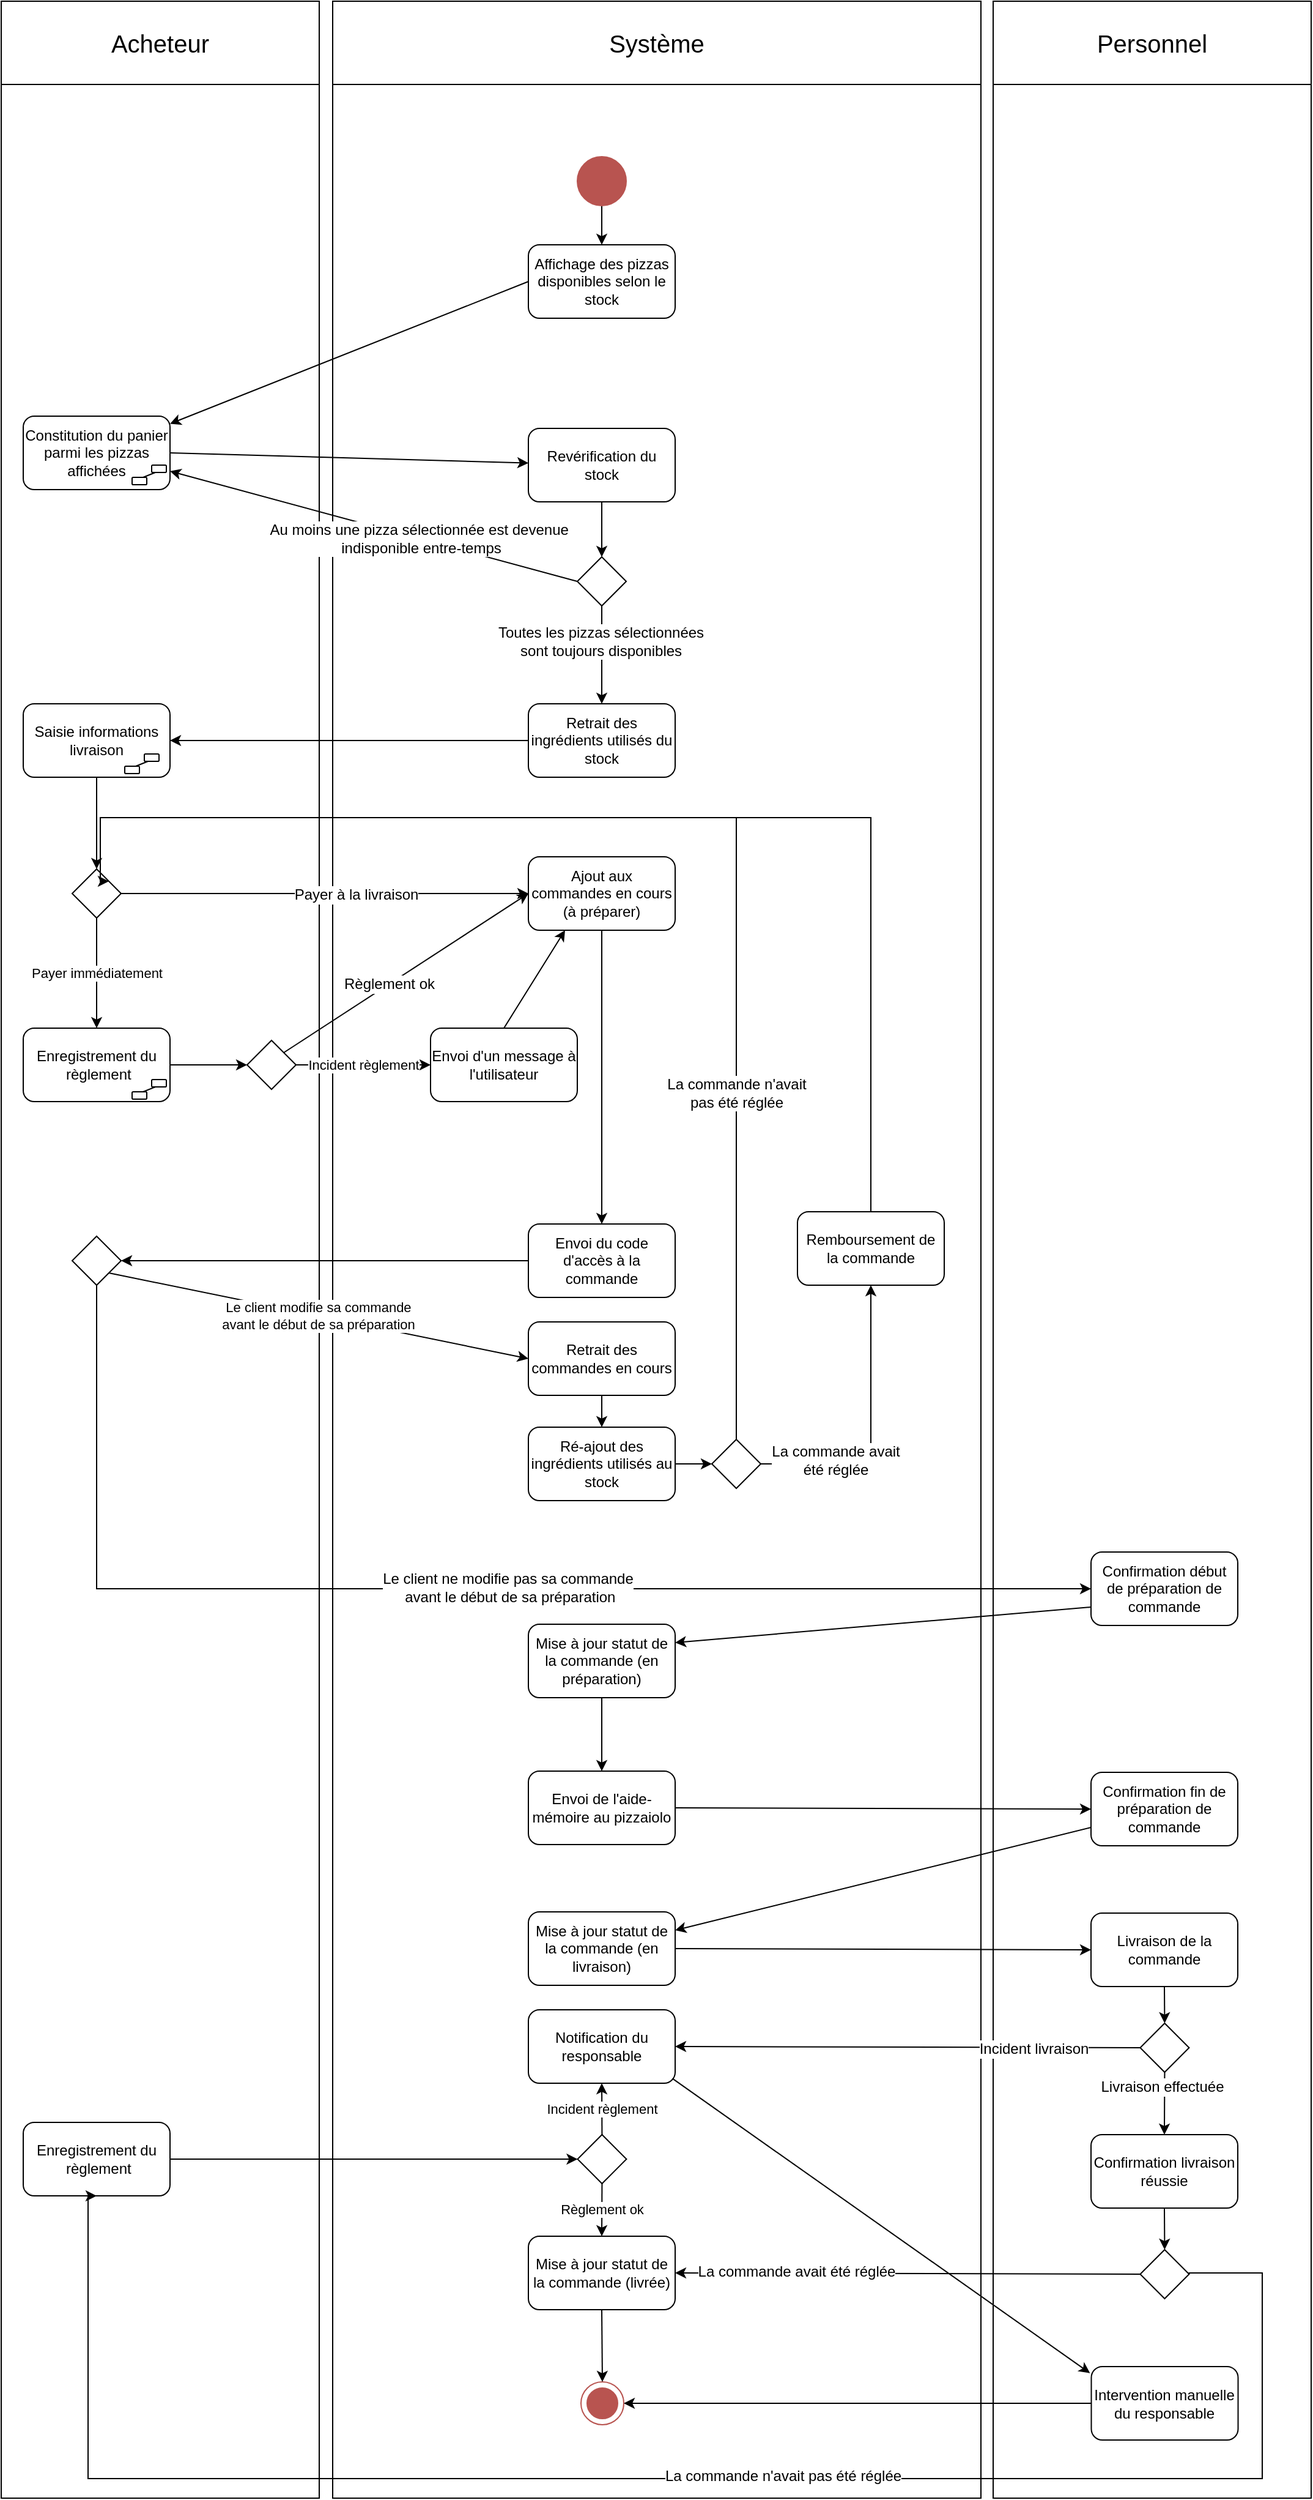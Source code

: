 <mxfile version="10.6.2" type="device"><diagram id="PWsu3e8UhNX_MO0ycJY3" name="Page-1"><mxGraphModel dx="3748" dy="1874" grid="1" gridSize="10" guides="1" tooltips="1" connect="1" arrows="1" fold="1" page="1" pageScale="1" pageWidth="827" pageHeight="1169" math="0" shadow="0"><root><mxCell id="0"/><mxCell id="1" parent="0"/><mxCell id="RjqzDwNt7YDd9zFjpr3r-119" value="" style="group" vertex="1" connectable="0" parent="1"><mxGeometry x="1030" y="13" width="260" height="2040" as="geometry"/></mxCell><mxCell id="RjqzDwNt7YDd9zFjpr3r-120" value="" style="whiteSpace=wrap;html=1;" vertex="1" parent="RjqzDwNt7YDd9zFjpr3r-119"><mxGeometry y="68" width="260" height="1972" as="geometry"/></mxCell><mxCell id="RjqzDwNt7YDd9zFjpr3r-121" value="&lt;font style=&quot;font-size: 20px&quot;&gt;Personnel&lt;/font&gt;" style="whiteSpace=wrap;html=1;" vertex="1" parent="RjqzDwNt7YDd9zFjpr3r-119"><mxGeometry width="260" height="68" as="geometry"/></mxCell><mxCell id="RjqzDwNt7YDd9zFjpr3r-118" value="Intervention manuelle du responsable" style="rounded=1;whiteSpace=wrap;html=1;" vertex="1" parent="RjqzDwNt7YDd9zFjpr3r-119"><mxGeometry x="80.25" y="1932.5" width="120" height="60" as="geometry"/></mxCell><mxCell id="RjqzDwNt7YDd9zFjpr3r-136" value="" style="group" vertex="1" connectable="0" parent="1"><mxGeometry x="490" y="13" width="530" height="2040" as="geometry"/></mxCell><mxCell id="RjqzDwNt7YDd9zFjpr3r-137" value="" style="whiteSpace=wrap;html=1;" vertex="1" parent="RjqzDwNt7YDd9zFjpr3r-136"><mxGeometry y="68" width="530" height="1972" as="geometry"/></mxCell><mxCell id="RjqzDwNt7YDd9zFjpr3r-141" value="" style="ellipse;whiteSpace=wrap;html=1;aspect=fixed;fillColor=none;strokeColor=#b85450;" vertex="1" parent="RjqzDwNt7YDd9zFjpr3r-136"><mxGeometry x="203" y="1945" width="35" height="35" as="geometry"/></mxCell><mxCell id="RjqzDwNt7YDd9zFjpr3r-138" value="&lt;font style=&quot;font-size: 20px&quot;&gt;Système&lt;br&gt;&lt;/font&gt;" style="whiteSpace=wrap;html=1;" vertex="1" parent="RjqzDwNt7YDd9zFjpr3r-136"><mxGeometry width="530" height="68" as="geometry"/></mxCell><mxCell id="RjqzDwNt7YDd9zFjpr3r-140" value="" style="ellipse;whiteSpace=wrap;html=1;aspect=fixed;fillColor=#B85450;strokeColor=#b85450;" vertex="1" parent="RjqzDwNt7YDd9zFjpr3r-136"><mxGeometry x="208" y="1950" width="25" height="25" as="geometry"/></mxCell><mxCell id="RjqzDwNt7YDd9zFjpr3r-112" value="" style="group" vertex="1" connectable="0" parent="1"><mxGeometry x="219" y="13" width="260" height="2040" as="geometry"/></mxCell><mxCell id="RjqzDwNt7YDd9zFjpr3r-113" value="" style="whiteSpace=wrap;html=1;" vertex="1" parent="RjqzDwNt7YDd9zFjpr3r-112"><mxGeometry y="68" width="260" height="1972" as="geometry"/></mxCell><mxCell id="RjqzDwNt7YDd9zFjpr3r-114" value="&lt;font style=&quot;font-size: 20px&quot;&gt;Acheteur&lt;/font&gt;" style="whiteSpace=wrap;html=1;" vertex="1" parent="RjqzDwNt7YDd9zFjpr3r-112"><mxGeometry width="260" height="68" as="geometry"/></mxCell><mxCell id="RjqzDwNt7YDd9zFjpr3r-109" style="edgeStyle=orthogonalEdgeStyle;rounded=0;orthogonalLoop=1;jettySize=auto;html=1;exitX=0.5;exitY=1;exitDx=0;exitDy=0;endArrow=classic;endFill=1;" edge="1" parent="1" source="RjqzDwNt7YDd9zFjpr3r-1" target="RjqzDwNt7YDd9zFjpr3r-2"><mxGeometry relative="1" as="geometry"/></mxCell><mxCell id="RjqzDwNt7YDd9zFjpr3r-1" value="" style="ellipse;whiteSpace=wrap;html=1;aspect=fixed;fillColor=#B85450;strokeColor=#b85450;" vertex="1" parent="1"><mxGeometry x="690" y="140" width="40" height="40" as="geometry"/></mxCell><mxCell id="RjqzDwNt7YDd9zFjpr3r-2" value="Affichage des pizzas disponibles selon le stock" style="rounded=1;whiteSpace=wrap;html=1;" vertex="1" parent="1"><mxGeometry x="650" y="212" width="120" height="60" as="geometry"/></mxCell><mxCell id="RjqzDwNt7YDd9zFjpr3r-7" value="Constitution du panier parmi les pizzas affichées" style="rounded=1;whiteSpace=wrap;html=1;" vertex="1" parent="1"><mxGeometry x="237" y="352" width="120" height="60" as="geometry"/></mxCell><mxCell id="RjqzDwNt7YDd9zFjpr3r-8" value="Saisie informations livraison" style="rounded=1;whiteSpace=wrap;html=1;" vertex="1" parent="1"><mxGeometry x="237" y="587" width="120" height="60" as="geometry"/></mxCell><mxCell id="RjqzDwNt7YDd9zFjpr3r-10" value="" style="rhombus;whiteSpace=wrap;html=1;" vertex="1" parent="1"><mxGeometry x="277" y="722" width="40" height="40" as="geometry"/></mxCell><mxCell id="RjqzDwNt7YDd9zFjpr3r-12" value="" style="endArrow=classic;html=1;exitX=0;exitY=0.5;exitDx=0;exitDy=0;" edge="1" parent="1" source="RjqzDwNt7YDd9zFjpr3r-2" target="RjqzDwNt7YDd9zFjpr3r-7"><mxGeometry width="50" height="50" relative="1" as="geometry"><mxPoint x="490" y="262" as="sourcePoint"/><mxPoint x="540" y="212" as="targetPoint"/></mxGeometry></mxCell><mxCell id="RjqzDwNt7YDd9zFjpr3r-14" value="" style="endArrow=classic;html=1;exitX=0.5;exitY=1;exitDx=0;exitDy=0;entryX=0.5;entryY=0;entryDx=0;entryDy=0;" edge="1" parent="1" source="RjqzDwNt7YDd9zFjpr3r-8" target="RjqzDwNt7YDd9zFjpr3r-10"><mxGeometry width="50" height="50" relative="1" as="geometry"><mxPoint x="295.833" y="642" as="sourcePoint"/><mxPoint x="297" y="702" as="targetPoint"/></mxGeometry></mxCell><mxCell id="RjqzDwNt7YDd9zFjpr3r-15" value="Enregistrement du&lt;br&gt;&amp;nbsp;règlement" style="rounded=1;whiteSpace=wrap;html=1;" vertex="1" parent="1"><mxGeometry x="237" y="852" width="120" height="60" as="geometry"/></mxCell><mxCell id="RjqzDwNt7YDd9zFjpr3r-16" value="Payer immédiatement" style="endArrow=classic;html=1;exitX=0.5;exitY=1;exitDx=0;exitDy=0;entryX=0.5;entryY=0;entryDx=0;entryDy=0;" edge="1" parent="1" source="RjqzDwNt7YDd9zFjpr3r-10" target="RjqzDwNt7YDd9zFjpr3r-15"><mxGeometry width="50" height="50" relative="1" as="geometry"><mxPoint x="287.588" y="792.176" as="sourcePoint"/><mxPoint x="77" y="852" as="targetPoint"/></mxGeometry></mxCell><mxCell id="RjqzDwNt7YDd9zFjpr3r-18" value="Ajout aux commandes en cours (à préparer)&lt;br&gt;" style="rounded=1;whiteSpace=wrap;html=1;" vertex="1" parent="1"><mxGeometry x="650" y="712" width="120" height="60" as="geometry"/></mxCell><mxCell id="RjqzDwNt7YDd9zFjpr3r-25" value="Revérification du stock" style="rounded=1;whiteSpace=wrap;html=1;" vertex="1" parent="1"><mxGeometry x="650" y="362" width="120" height="60" as="geometry"/></mxCell><mxCell id="RjqzDwNt7YDd9zFjpr3r-26" value="" style="rhombus;whiteSpace=wrap;html=1;" vertex="1" parent="1"><mxGeometry x="690" y="467" width="40" height="40" as="geometry"/></mxCell><mxCell id="RjqzDwNt7YDd9zFjpr3r-30" value="Retrait des ingrédients utilisés du stock&lt;br&gt;" style="rounded=1;whiteSpace=wrap;html=1;" vertex="1" parent="1"><mxGeometry x="650" y="587" width="120" height="60" as="geometry"/></mxCell><mxCell id="RjqzDwNt7YDd9zFjpr3r-31" value="" style="endArrow=classic;html=1;entryX=0.5;entryY=0;entryDx=0;entryDy=0;exitX=0.5;exitY=1;exitDx=0;exitDy=0;" edge="1" parent="1" source="RjqzDwNt7YDd9zFjpr3r-25" target="RjqzDwNt7YDd9zFjpr3r-26"><mxGeometry width="50" height="50" relative="1" as="geometry"><mxPoint x="700" y="482" as="sourcePoint"/><mxPoint x="750" y="432" as="targetPoint"/></mxGeometry></mxCell><mxCell id="RjqzDwNt7YDd9zFjpr3r-32" value="" style="endArrow=classic;html=1;entryX=0.5;entryY=0;entryDx=0;entryDy=0;exitX=0.5;exitY=1;exitDx=0;exitDy=0;" edge="1" parent="1" source="RjqzDwNt7YDd9zFjpr3r-26" target="RjqzDwNt7YDd9zFjpr3r-30"><mxGeometry width="50" height="50" relative="1" as="geometry"><mxPoint x="711" y="582" as="sourcePoint"/><mxPoint x="720.588" y="556.882" as="targetPoint"/></mxGeometry></mxCell><mxCell id="RjqzDwNt7YDd9zFjpr3r-37" value="Toutes les pizzas sélectionnées&lt;br&gt;sont toujours disponibles&lt;br&gt;" style="text;html=1;resizable=0;points=[];align=center;verticalAlign=middle;labelBackgroundColor=#ffffff;" vertex="1" connectable="0" parent="RjqzDwNt7YDd9zFjpr3r-32"><mxGeometry x="-0.291" y="-1" relative="1" as="geometry"><mxPoint as="offset"/></mxGeometry></mxCell><mxCell id="RjqzDwNt7YDd9zFjpr3r-33" value="" style="endArrow=classic;html=1;entryX=1;entryY=0.5;entryDx=0;entryDy=0;exitX=0;exitY=0.5;exitDx=0;exitDy=0;" edge="1" parent="1" source="RjqzDwNt7YDd9zFjpr3r-30" target="RjqzDwNt7YDd9zFjpr3r-8"><mxGeometry width="50" height="50" relative="1" as="geometry"><mxPoint x="721" y="592" as="sourcePoint"/><mxPoint x="720.588" y="627.471" as="targetPoint"/></mxGeometry></mxCell><mxCell id="RjqzDwNt7YDd9zFjpr3r-34" value="" style="endArrow=classic;html=1;entryX=1;entryY=0.75;entryDx=0;entryDy=0;exitX=0;exitY=0.5;exitDx=0;exitDy=0;" edge="1" parent="1" source="RjqzDwNt7YDd9zFjpr3r-26" target="RjqzDwNt7YDd9zFjpr3r-7"><mxGeometry width="50" height="50" relative="1" as="geometry"><mxPoint x="660.588" y="576.882" as="sourcePoint"/><mxPoint x="360.588" y="547.471" as="targetPoint"/></mxGeometry></mxCell><mxCell id="RjqzDwNt7YDd9zFjpr3r-36" value="Au moins une pizza sélectionnée est devenue&amp;nbsp;&lt;br&gt;indisponible entre-temps&lt;br&gt;" style="text;html=1;resizable=0;points=[];align=center;verticalAlign=middle;labelBackgroundColor=#ffffff;" vertex="1" connectable="0" parent="RjqzDwNt7YDd9zFjpr3r-34"><mxGeometry x="-0.38" y="-3" relative="1" as="geometry"><mxPoint x="-25.5" y="-4" as="offset"/></mxGeometry></mxCell><mxCell id="RjqzDwNt7YDd9zFjpr3r-35" value="" style="endArrow=classic;html=1;exitX=1;exitY=0.5;exitDx=0;exitDy=0;" edge="1" parent="1" source="RjqzDwNt7YDd9zFjpr3r-7" target="RjqzDwNt7YDd9zFjpr3r-25"><mxGeometry width="50" height="50" relative="1" as="geometry"><mxPoint x="535" y="372" as="sourcePoint"/><mxPoint x="585" y="322" as="targetPoint"/></mxGeometry></mxCell><mxCell id="RjqzDwNt7YDd9zFjpr3r-39" value="" style="endArrow=classic;html=1;exitX=1;exitY=0.5;exitDx=0;exitDy=0;entryX=0;entryY=0.5;entryDx=0;entryDy=0;" edge="1" parent="1" source="RjqzDwNt7YDd9zFjpr3r-10" target="RjqzDwNt7YDd9zFjpr3r-18"><mxGeometry width="50" height="50" relative="1" as="geometry"><mxPoint x="360" y="877" as="sourcePoint"/><mxPoint x="690" y="842" as="targetPoint"/></mxGeometry></mxCell><mxCell id="RjqzDwNt7YDd9zFjpr3r-40" value="Payer à la livraison" style="text;html=1;resizable=0;points=[];align=center;verticalAlign=middle;labelBackgroundColor=#ffffff;" vertex="1" connectable="0" parent="RjqzDwNt7YDd9zFjpr3r-39"><mxGeometry x="0.153" y="-1" relative="1" as="geometry"><mxPoint as="offset"/></mxGeometry></mxCell><mxCell id="RjqzDwNt7YDd9zFjpr3r-41" value="Envoi du code d'accès à la commande&lt;br&gt;" style="rounded=1;whiteSpace=wrap;html=1;" vertex="1" parent="1"><mxGeometry x="650" y="1012" width="120" height="60" as="geometry"/></mxCell><mxCell id="RjqzDwNt7YDd9zFjpr3r-44" value="" style="endArrow=classic;html=1;entryX=0.5;entryY=0;entryDx=0;entryDy=0;exitX=0.5;exitY=1;exitDx=0;exitDy=0;" edge="1" parent="1" source="RjqzDwNt7YDd9zFjpr3r-18" target="RjqzDwNt7YDd9zFjpr3r-41"><mxGeometry width="50" height="50" relative="1" as="geometry"><mxPoint x="690" y="902" as="sourcePoint"/><mxPoint x="740" y="852" as="targetPoint"/></mxGeometry></mxCell><mxCell id="RjqzDwNt7YDd9zFjpr3r-45" value="" style="rhombus;whiteSpace=wrap;html=1;" vertex="1" parent="1"><mxGeometry x="420" y="862" width="40" height="40" as="geometry"/></mxCell><mxCell id="RjqzDwNt7YDd9zFjpr3r-46" value="" style="endArrow=classic;html=1;exitX=1;exitY=0.5;exitDx=0;exitDy=0;entryX=0;entryY=0.5;entryDx=0;entryDy=0;" edge="1" parent="1" source="RjqzDwNt7YDd9zFjpr3r-15" target="RjqzDwNt7YDd9zFjpr3r-45"><mxGeometry width="50" height="50" relative="1" as="geometry"><mxPoint x="296" y="912" as="sourcePoint"/><mxPoint x="296" y="987" as="targetPoint"/></mxGeometry></mxCell><mxCell id="RjqzDwNt7YDd9zFjpr3r-47" value="" style="endArrow=classic;html=1;exitX=1;exitY=0;exitDx=0;exitDy=0;entryX=0;entryY=0.5;entryDx=0;entryDy=0;" edge="1" parent="1" source="RjqzDwNt7YDd9zFjpr3r-45" target="RjqzDwNt7YDd9zFjpr3r-18"><mxGeometry width="50" height="50" relative="1" as="geometry"><mxPoint x="410" y="982" as="sourcePoint"/><mxPoint x="460" y="932" as="targetPoint"/></mxGeometry></mxCell><mxCell id="RjqzDwNt7YDd9zFjpr3r-48" value="Règlement ok" style="text;html=1;resizable=0;points=[];align=center;verticalAlign=middle;labelBackgroundColor=#ffffff;" vertex="1" connectable="0" parent="RjqzDwNt7YDd9zFjpr3r-47"><mxGeometry x="-0.139" y="1" relative="1" as="geometry"><mxPoint as="offset"/></mxGeometry></mxCell><mxCell id="RjqzDwNt7YDd9zFjpr3r-58" style="rounded=0;orthogonalLoop=1;jettySize=auto;html=1;exitX=0.5;exitY=0;exitDx=0;exitDy=0;entryX=0.25;entryY=1;entryDx=0;entryDy=0;" edge="1" parent="1" source="RjqzDwNt7YDd9zFjpr3r-49" target="RjqzDwNt7YDd9zFjpr3r-18"><mxGeometry relative="1" as="geometry"/></mxCell><mxCell id="RjqzDwNt7YDd9zFjpr3r-49" value="Envoi d'un message à l'utilisateur" style="rounded=1;whiteSpace=wrap;html=1;" vertex="1" parent="1"><mxGeometry x="570" y="852" width="120" height="60" as="geometry"/></mxCell><mxCell id="RjqzDwNt7YDd9zFjpr3r-50" value="Incident règlement" style="endArrow=classic;html=1;exitX=1;exitY=0.5;exitDx=0;exitDy=0;entryX=0;entryY=0.5;entryDx=0;entryDy=0;" edge="1" parent="1" source="RjqzDwNt7YDd9zFjpr3r-45" target="RjqzDwNt7YDd9zFjpr3r-49"><mxGeometry width="50" height="50" relative="1" as="geometry"><mxPoint x="300" y="1072" as="sourcePoint"/><mxPoint x="350" y="1022" as="targetPoint"/></mxGeometry></mxCell><mxCell id="RjqzDwNt7YDd9zFjpr3r-56" style="edgeStyle=orthogonalEdgeStyle;rounded=0;orthogonalLoop=1;jettySize=auto;html=1;exitX=0.5;exitY=1;exitDx=0;exitDy=0;entryX=0;entryY=0.5;entryDx=0;entryDy=0;" edge="1" parent="1" source="RjqzDwNt7YDd9zFjpr3r-52" target="RjqzDwNt7YDd9zFjpr3r-55"><mxGeometry relative="1" as="geometry"/></mxCell><mxCell id="RjqzDwNt7YDd9zFjpr3r-57" value="Le client ne modifie pas sa commande&lt;br&gt;&amp;nbsp;avant le début de sa préparation" style="text;html=1;resizable=0;points=[];align=center;verticalAlign=middle;labelBackgroundColor=#ffffff;" vertex="1" connectable="0" parent="RjqzDwNt7YDd9zFjpr3r-56"><mxGeometry x="0.101" y="1" relative="1" as="geometry"><mxPoint as="offset"/></mxGeometry></mxCell><mxCell id="RjqzDwNt7YDd9zFjpr3r-62" value="Le client modifie sa commande&lt;br&gt;avant le début de sa préparation&lt;br&gt;" style="edgeStyle=none;rounded=0;orthogonalLoop=1;jettySize=auto;html=1;exitX=1;exitY=1;exitDx=0;exitDy=0;entryX=0;entryY=0.5;entryDx=0;entryDy=0;" edge="1" parent="1" source="RjqzDwNt7YDd9zFjpr3r-52" target="RjqzDwNt7YDd9zFjpr3r-59"><mxGeometry relative="1" as="geometry"/></mxCell><mxCell id="RjqzDwNt7YDd9zFjpr3r-52" value="" style="rhombus;whiteSpace=wrap;html=1;" vertex="1" parent="1"><mxGeometry x="277" y="1022" width="40" height="40" as="geometry"/></mxCell><mxCell id="RjqzDwNt7YDd9zFjpr3r-54" value="" style="endArrow=classic;html=1;exitX=0;exitY=0.5;exitDx=0;exitDy=0;entryX=1;entryY=0.5;entryDx=0;entryDy=0;" edge="1" parent="1" source="RjqzDwNt7YDd9zFjpr3r-41" target="RjqzDwNt7YDd9zFjpr3r-52"><mxGeometry width="50" height="50" relative="1" as="geometry"><mxPoint x="440" y="1152" as="sourcePoint"/><mxPoint x="490" y="1102" as="targetPoint"/></mxGeometry></mxCell><mxCell id="RjqzDwNt7YDd9zFjpr3r-73" style="rounded=0;orthogonalLoop=1;jettySize=auto;html=1;exitX=0;exitY=0.75;exitDx=0;exitDy=0;entryX=1;entryY=0.25;entryDx=0;entryDy=0;endArrow=classic;endFill=1;" edge="1" parent="1" source="RjqzDwNt7YDd9zFjpr3r-55" target="RjqzDwNt7YDd9zFjpr3r-72"><mxGeometry relative="1" as="geometry"/></mxCell><mxCell id="RjqzDwNt7YDd9zFjpr3r-55" value="Confirmation début de préparation de commande" style="rounded=1;whiteSpace=wrap;html=1;" vertex="1" parent="1"><mxGeometry x="1110" y="1280" width="120" height="60" as="geometry"/></mxCell><mxCell id="RjqzDwNt7YDd9zFjpr3r-63" style="edgeStyle=none;rounded=0;orthogonalLoop=1;jettySize=auto;html=1;exitX=0.5;exitY=1;exitDx=0;exitDy=0;entryX=0.5;entryY=0;entryDx=0;entryDy=0;" edge="1" parent="1" source="RjqzDwNt7YDd9zFjpr3r-59"><mxGeometry relative="1" as="geometry"/></mxCell><mxCell id="RjqzDwNt7YDd9zFjpr3r-129" style="edgeStyle=orthogonalEdgeStyle;rounded=0;orthogonalLoop=1;jettySize=auto;html=1;exitX=0.5;exitY=1;exitDx=0;exitDy=0;entryX=0.5;entryY=0;entryDx=0;entryDy=0;endArrow=classic;endFill=1;" edge="1" parent="1" source="RjqzDwNt7YDd9zFjpr3r-59" target="RjqzDwNt7YDd9zFjpr3r-126"><mxGeometry relative="1" as="geometry"/></mxCell><mxCell id="RjqzDwNt7YDd9zFjpr3r-59" value="Retrait des commandes en cours&lt;br&gt;" style="rounded=1;whiteSpace=wrap;html=1;" vertex="1" parent="1"><mxGeometry x="650" y="1092" width="120" height="60" as="geometry"/></mxCell><mxCell id="RjqzDwNt7YDd9zFjpr3r-65" style="edgeStyle=orthogonalEdgeStyle;rounded=0;orthogonalLoop=1;jettySize=auto;html=1;exitX=0.5;exitY=0;exitDx=0;exitDy=0;entryX=1;entryY=0;entryDx=0;entryDy=0;" edge="1" parent="1" target="RjqzDwNt7YDd9zFjpr3r-10"><mxGeometry relative="1" as="geometry"><mxPoint x="630" y="662" as="targetPoint"/><Array as="points"><mxPoint x="820" y="692"/><mxPoint x="300" y="692"/></Array></mxGeometry></mxCell><mxCell id="RjqzDwNt7YDd9zFjpr3r-66" value="La commande n'avait pas été réglée" style="text;html=1;resizable=0;points=[];align=center;verticalAlign=middle;labelBackgroundColor=#ffffff;" vertex="1" connectable="0" parent="RjqzDwNt7YDd9zFjpr3r-65"><mxGeometry x="-0.66" relative="1" as="geometry"><mxPoint as="offset"/></mxGeometry></mxCell><mxCell id="RjqzDwNt7YDd9zFjpr3r-68" style="edgeStyle=orthogonalEdgeStyle;rounded=0;orthogonalLoop=1;jettySize=auto;html=1;exitX=0.5;exitY=0;exitDx=0;exitDy=0;endArrow=none;endFill=0;" edge="1" parent="1"><mxGeometry relative="1" as="geometry"><mxPoint x="820" y="692" as="targetPoint"/><Array as="points"><mxPoint x="1060" y="692"/></Array></mxGeometry></mxCell><mxCell id="RjqzDwNt7YDd9zFjpr3r-72" value="Mise à jour statut de la commande (en préparation)&lt;br&gt;" style="rounded=1;whiteSpace=wrap;html=1;" vertex="1" parent="1"><mxGeometry x="650" y="1339" width="120" height="60" as="geometry"/></mxCell><mxCell id="RjqzDwNt7YDd9zFjpr3r-74" value="" style="endArrow=classic;html=1;exitX=0.5;exitY=1;exitDx=0;exitDy=0;" edge="1" parent="1" source="RjqzDwNt7YDd9zFjpr3r-72"><mxGeometry width="50" height="50" relative="1" as="geometry"><mxPoint x="860" y="1529" as="sourcePoint"/><mxPoint x="710" y="1459" as="targetPoint"/></mxGeometry></mxCell><mxCell id="RjqzDwNt7YDd9zFjpr3r-77" style="edgeStyle=none;rounded=0;orthogonalLoop=1;jettySize=auto;html=1;exitX=1;exitY=0.5;exitDx=0;exitDy=0;entryX=0;entryY=0.5;entryDx=0;entryDy=0;endArrow=classic;endFill=1;" edge="1" parent="1" source="RjqzDwNt7YDd9zFjpr3r-75" target="RjqzDwNt7YDd9zFjpr3r-76"><mxGeometry relative="1" as="geometry"/></mxCell><mxCell id="RjqzDwNt7YDd9zFjpr3r-75" value="Envoi de l'aide-mémoire au pizzaiolo&lt;br&gt;" style="rounded=1;whiteSpace=wrap;html=1;" vertex="1" parent="1"><mxGeometry x="650" y="1459" width="120" height="60" as="geometry"/></mxCell><mxCell id="RjqzDwNt7YDd9zFjpr3r-76" value="Confirmation fin de préparation de commande" style="rounded=1;whiteSpace=wrap;html=1;" vertex="1" parent="1"><mxGeometry x="1110" y="1460" width="120" height="60" as="geometry"/></mxCell><mxCell id="RjqzDwNt7YDd9zFjpr3r-78" style="rounded=0;orthogonalLoop=1;jettySize=auto;html=1;exitX=0;exitY=0.75;exitDx=0;exitDy=0;entryX=1;entryY=0.25;entryDx=0;entryDy=0;endArrow=classic;endFill=1;" edge="1" target="RjqzDwNt7YDd9zFjpr3r-79" parent="1" source="RjqzDwNt7YDd9zFjpr3r-76"><mxGeometry relative="1" as="geometry"><mxPoint x="1330" y="1294" as="sourcePoint"/></mxGeometry></mxCell><mxCell id="RjqzDwNt7YDd9zFjpr3r-81" style="edgeStyle=none;rounded=0;orthogonalLoop=1;jettySize=auto;html=1;exitX=1;exitY=0.5;exitDx=0;exitDy=0;entryX=0;entryY=0.5;entryDx=0;entryDy=0;endArrow=classic;endFill=1;" edge="1" parent="1" source="RjqzDwNt7YDd9zFjpr3r-79" target="RjqzDwNt7YDd9zFjpr3r-80"><mxGeometry relative="1" as="geometry"/></mxCell><mxCell id="RjqzDwNt7YDd9zFjpr3r-79" value="Mise à jour statut de la commande (en livraison)&lt;br&gt;" style="rounded=1;whiteSpace=wrap;html=1;" vertex="1" parent="1"><mxGeometry x="650" y="1574" width="120" height="60" as="geometry"/></mxCell><mxCell id="RjqzDwNt7YDd9zFjpr3r-83" style="edgeStyle=none;rounded=0;orthogonalLoop=1;jettySize=auto;html=1;exitX=0.5;exitY=1;exitDx=0;exitDy=0;entryX=0.5;entryY=0;entryDx=0;entryDy=0;endArrow=classic;endFill=1;" edge="1" parent="1" source="RjqzDwNt7YDd9zFjpr3r-80" target="RjqzDwNt7YDd9zFjpr3r-82"><mxGeometry relative="1" as="geometry"/></mxCell><mxCell id="RjqzDwNt7YDd9zFjpr3r-80" value="Livraison de la commande" style="rounded=1;whiteSpace=wrap;html=1;" vertex="1" parent="1"><mxGeometry x="1110" y="1575" width="120" height="60" as="geometry"/></mxCell><mxCell id="RjqzDwNt7YDd9zFjpr3r-89" style="edgeStyle=none;rounded=0;orthogonalLoop=1;jettySize=auto;html=1;exitX=0;exitY=0.5;exitDx=0;exitDy=0;entryX=1;entryY=0.5;entryDx=0;entryDy=0;endArrow=classic;endFill=1;" edge="1" parent="1" source="RjqzDwNt7YDd9zFjpr3r-82" target="RjqzDwNt7YDd9zFjpr3r-88"><mxGeometry relative="1" as="geometry"/></mxCell><mxCell id="RjqzDwNt7YDd9zFjpr3r-91" value="Incident livraison" style="text;html=1;resizable=0;points=[];align=center;verticalAlign=middle;labelBackgroundColor=#ffffff;" vertex="1" connectable="0" parent="RjqzDwNt7YDd9zFjpr3r-89"><mxGeometry x="-0.541" y="1" relative="1" as="geometry"><mxPoint as="offset"/></mxGeometry></mxCell><mxCell id="RjqzDwNt7YDd9zFjpr3r-90" style="edgeStyle=none;rounded=0;orthogonalLoop=1;jettySize=auto;html=1;exitX=0.5;exitY=1;exitDx=0;exitDy=0;entryX=0.5;entryY=0;entryDx=0;entryDy=0;endArrow=classic;endFill=1;" edge="1" parent="1" source="RjqzDwNt7YDd9zFjpr3r-82" target="RjqzDwNt7YDd9zFjpr3r-84"><mxGeometry relative="1" as="geometry"/></mxCell><mxCell id="RjqzDwNt7YDd9zFjpr3r-92" value="Livraison effectuée" style="text;html=1;resizable=0;points=[];align=center;verticalAlign=middle;labelBackgroundColor=#ffffff;" vertex="1" connectable="0" parent="RjqzDwNt7YDd9zFjpr3r-90"><mxGeometry x="-0.543" y="-2" relative="1" as="geometry"><mxPoint as="offset"/></mxGeometry></mxCell><mxCell id="RjqzDwNt7YDd9zFjpr3r-82" value="" style="rhombus;whiteSpace=wrap;html=1;" vertex="1" parent="1"><mxGeometry x="1150.214" y="1665" width="40" height="40" as="geometry"/></mxCell><mxCell id="RjqzDwNt7YDd9zFjpr3r-87" style="edgeStyle=none;rounded=0;orthogonalLoop=1;jettySize=auto;html=1;entryX=1;entryY=0.5;entryDx=0;entryDy=0;endArrow=classic;endFill=1;exitX=0;exitY=0.5;exitDx=0;exitDy=0;" edge="1" parent="1" source="RjqzDwNt7YDd9zFjpr3r-93" target="RjqzDwNt7YDd9zFjpr3r-86"><mxGeometry relative="1" as="geometry"><mxPoint x="1360" y="1869" as="sourcePoint"/></mxGeometry></mxCell><mxCell id="RjqzDwNt7YDd9zFjpr3r-97" value="La commande avait été réglée" style="text;html=1;resizable=0;points=[];align=center;verticalAlign=middle;labelBackgroundColor=#ffffff;" vertex="1" connectable="0" parent="RjqzDwNt7YDd9zFjpr3r-87"><mxGeometry x="0.482" y="-2" relative="1" as="geometry"><mxPoint as="offset"/></mxGeometry></mxCell><mxCell id="RjqzDwNt7YDd9zFjpr3r-94" style="edgeStyle=none;rounded=0;orthogonalLoop=1;jettySize=auto;html=1;exitX=0.5;exitY=1;exitDx=0;exitDy=0;entryX=0.5;entryY=0;entryDx=0;entryDy=0;endArrow=classic;endFill=1;" edge="1" parent="1" source="RjqzDwNt7YDd9zFjpr3r-84" target="RjqzDwNt7YDd9zFjpr3r-93"><mxGeometry relative="1" as="geometry"/></mxCell><mxCell id="RjqzDwNt7YDd9zFjpr3r-84" value="Confirmation livraison réussie&lt;br&gt;" style="rounded=1;whiteSpace=wrap;html=1;" vertex="1" parent="1"><mxGeometry x="1110" y="1756" width="120" height="60" as="geometry"/></mxCell><mxCell id="RjqzDwNt7YDd9zFjpr3r-117" style="edgeStyle=orthogonalEdgeStyle;rounded=0;orthogonalLoop=1;jettySize=auto;html=1;exitX=0.5;exitY=1;exitDx=0;exitDy=0;entryX=0.5;entryY=0;entryDx=0;entryDy=0;endArrow=classic;endFill=1;" edge="1" parent="1" source="RjqzDwNt7YDd9zFjpr3r-86"><mxGeometry relative="1" as="geometry"/></mxCell><mxCell id="RjqzDwNt7YDd9zFjpr3r-86" value="Mise à jour statut de la commande (livrée)&lt;br&gt;" style="rounded=1;whiteSpace=wrap;html=1;" vertex="1" parent="1"><mxGeometry x="650" y="1839" width="120" height="60" as="geometry"/></mxCell><mxCell id="RjqzDwNt7YDd9zFjpr3r-88" value="Notification du responsable&lt;br&gt;" style="rounded=1;whiteSpace=wrap;html=1;" vertex="1" parent="1"><mxGeometry x="650" y="1654" width="120" height="60" as="geometry"/></mxCell><mxCell id="RjqzDwNt7YDd9zFjpr3r-96" style="edgeStyle=none;rounded=0;orthogonalLoop=1;jettySize=auto;html=1;entryX=0;entryY=0.5;entryDx=0;entryDy=0;endArrow=classic;endFill=1;exitX=1;exitY=0.5;exitDx=0;exitDy=0;" edge="1" parent="1" source="RjqzDwNt7YDd9zFjpr3r-95" target="RjqzDwNt7YDd9zFjpr3r-99"><mxGeometry relative="1" as="geometry"><mxPoint x="370" y="1766" as="sourcePoint"/></mxGeometry></mxCell><mxCell id="RjqzDwNt7YDd9zFjpr3r-93" value="" style="rhombus;whiteSpace=wrap;html=1;" vertex="1" parent="1"><mxGeometry x="1150.214" y="1850" width="40" height="40" as="geometry"/></mxCell><mxCell id="RjqzDwNt7YDd9zFjpr3r-95" value="Enregistrement du&lt;br&gt;&amp;nbsp;règlement" style="rounded=1;whiteSpace=wrap;html=1;" vertex="1" parent="1"><mxGeometry x="237" y="1746" width="120" height="60" as="geometry"/></mxCell><mxCell id="RjqzDwNt7YDd9zFjpr3r-101" value="Règlement ok" style="edgeStyle=none;rounded=0;orthogonalLoop=1;jettySize=auto;html=1;exitX=0.5;exitY=1;exitDx=0;exitDy=0;entryX=0.5;entryY=0;entryDx=0;entryDy=0;endArrow=classic;endFill=1;" edge="1" parent="1" source="RjqzDwNt7YDd9zFjpr3r-99" target="RjqzDwNt7YDd9zFjpr3r-86"><mxGeometry relative="1" as="geometry"><mxPoint x="710" y="1826" as="targetPoint"/></mxGeometry></mxCell><mxCell id="RjqzDwNt7YDd9zFjpr3r-102" value="Incident règlement" style="edgeStyle=none;rounded=0;orthogonalLoop=1;jettySize=auto;html=1;exitX=0.5;exitY=0;exitDx=0;exitDy=0;entryX=0.5;entryY=1;entryDx=0;entryDy=0;endArrow=classic;endFill=1;" edge="1" parent="1" source="RjqzDwNt7YDd9zFjpr3r-99" target="RjqzDwNt7YDd9zFjpr3r-88"><mxGeometry relative="1" as="geometry"/></mxCell><mxCell id="RjqzDwNt7YDd9zFjpr3r-99" value="" style="rhombus;whiteSpace=wrap;html=1;" vertex="1" parent="1"><mxGeometry x="690.214" y="1756" width="40" height="40" as="geometry"/></mxCell><mxCell id="RjqzDwNt7YDd9zFjpr3r-104" style="edgeStyle=orthogonalEdgeStyle;rounded=0;orthogonalLoop=1;jettySize=auto;html=1;exitX=1;exitY=0.5;exitDx=0;exitDy=0;entryX=0.5;entryY=1;entryDx=0;entryDy=0;endArrow=classic;endFill=1;" edge="1" parent="1" source="RjqzDwNt7YDd9zFjpr3r-93" target="RjqzDwNt7YDd9zFjpr3r-95"><mxGeometry relative="1" as="geometry"><mxPoint x="1370" y="1859" as="sourcePoint"/><mxPoint x="350" y="1759" as="targetPoint"/><Array as="points"><mxPoint x="1250" y="1869"/><mxPoint x="1250" y="2037"/><mxPoint x="290" y="2037"/></Array></mxGeometry></mxCell><mxCell id="RjqzDwNt7YDd9zFjpr3r-105" value="La commande n'avait pas été réglée" style="text;html=1;resizable=0;points=[];align=center;verticalAlign=middle;labelBackgroundColor=#ffffff;" vertex="1" connectable="0" parent="RjqzDwNt7YDd9zFjpr3r-104"><mxGeometry x="0.327" y="1" relative="1" as="geometry"><mxPoint x="325" y="-3" as="offset"/></mxGeometry></mxCell><mxCell id="RjqzDwNt7YDd9zFjpr3r-130" style="edgeStyle=orthogonalEdgeStyle;rounded=0;orthogonalLoop=1;jettySize=auto;html=1;exitX=1;exitY=0.5;exitDx=0;exitDy=0;entryX=0;entryY=0.5;entryDx=0;entryDy=0;endArrow=classic;endFill=1;" edge="1" parent="1" source="RjqzDwNt7YDd9zFjpr3r-126" target="RjqzDwNt7YDd9zFjpr3r-128"><mxGeometry relative="1" as="geometry"/></mxCell><mxCell id="RjqzDwNt7YDd9zFjpr3r-126" value="Ré-ajout des ingrédients utilisés au stock&lt;br&gt;" style="rounded=1;whiteSpace=wrap;html=1;" vertex="1" parent="1"><mxGeometry x="650" y="1178" width="120" height="60" as="geometry"/></mxCell><mxCell id="RjqzDwNt7YDd9zFjpr3r-135" style="edgeStyle=orthogonalEdgeStyle;rounded=0;orthogonalLoop=1;jettySize=auto;html=1;exitX=0.5;exitY=0;exitDx=0;exitDy=0;endArrow=none;endFill=0;" edge="1" parent="1" source="RjqzDwNt7YDd9zFjpr3r-127"><mxGeometry relative="1" as="geometry"><mxPoint x="820" y="680" as="targetPoint"/><Array as="points"><mxPoint x="930" y="680"/></Array></mxGeometry></mxCell><mxCell id="RjqzDwNt7YDd9zFjpr3r-127" value="Remboursement de la commande" style="rounded=1;whiteSpace=wrap;html=1;" vertex="1" parent="1"><mxGeometry x="870" y="1002" width="120" height="60" as="geometry"/></mxCell><mxCell id="RjqzDwNt7YDd9zFjpr3r-131" style="edgeStyle=orthogonalEdgeStyle;rounded=0;orthogonalLoop=1;jettySize=auto;html=1;exitX=1;exitY=0.5;exitDx=0;exitDy=0;endArrow=classic;endFill=1;" edge="1" parent="1" source="RjqzDwNt7YDd9zFjpr3r-128" target="RjqzDwNt7YDd9zFjpr3r-127"><mxGeometry relative="1" as="geometry"/></mxCell><mxCell id="RjqzDwNt7YDd9zFjpr3r-134" value="La commande avait&lt;br&gt;été réglée&lt;br&gt;" style="text;html=1;resizable=0;points=[];align=center;verticalAlign=middle;labelBackgroundColor=#ffffff;" vertex="1" connectable="0" parent="RjqzDwNt7YDd9zFjpr3r-131"><mxGeometry x="-0.488" y="3" relative="1" as="geometry"><mxPoint as="offset"/></mxGeometry></mxCell><mxCell id="RjqzDwNt7YDd9zFjpr3r-132" style="edgeStyle=orthogonalEdgeStyle;rounded=0;orthogonalLoop=1;jettySize=auto;html=1;exitX=0.5;exitY=0;exitDx=0;exitDy=0;endArrow=classic;endFill=1;entryX=1;entryY=0;entryDx=0;entryDy=0;" edge="1" parent="1" source="RjqzDwNt7YDd9zFjpr3r-128" target="RjqzDwNt7YDd9zFjpr3r-10"><mxGeometry relative="1" as="geometry"><mxPoint x="820.167" y="680" as="targetPoint"/><Array as="points"><mxPoint x="820" y="680"/><mxPoint x="300" y="680"/></Array></mxGeometry></mxCell><mxCell id="RjqzDwNt7YDd9zFjpr3r-133" value="La commande n'avait&lt;br&gt;pas été réglée&lt;br&gt;" style="text;html=1;resizable=0;points=[];align=center;verticalAlign=middle;labelBackgroundColor=#ffffff;" vertex="1" connectable="0" parent="RjqzDwNt7YDd9zFjpr3r-132"><mxGeometry x="-0.478" relative="1" as="geometry"><mxPoint as="offset"/></mxGeometry></mxCell><mxCell id="RjqzDwNt7YDd9zFjpr3r-128" value="" style="rhombus;whiteSpace=wrap;html=1;" vertex="1" parent="1"><mxGeometry x="800" y="1188" width="40" height="40" as="geometry"/></mxCell><mxCell id="RjqzDwNt7YDd9zFjpr3r-145" value="" style="endArrow=classic;html=1;exitX=0.5;exitY=1;exitDx=0;exitDy=0;entryX=0.5;entryY=0;entryDx=0;entryDy=0;" edge="1" parent="1" source="RjqzDwNt7YDd9zFjpr3r-86" target="RjqzDwNt7YDd9zFjpr3r-141"><mxGeometry width="50" height="50" relative="1" as="geometry"><mxPoint x="690" y="1950" as="sourcePoint"/><mxPoint x="740" y="1900" as="targetPoint"/></mxGeometry></mxCell><mxCell id="RjqzDwNt7YDd9zFjpr3r-147" value="" style="endArrow=classic;html=1;exitX=0;exitY=0.5;exitDx=0;exitDy=0;entryX=1;entryY=0.5;entryDx=0;entryDy=0;" edge="1" parent="1" source="RjqzDwNt7YDd9zFjpr3r-118" target="RjqzDwNt7YDd9zFjpr3r-141"><mxGeometry width="50" height="50" relative="1" as="geometry"><mxPoint x="940" y="2020" as="sourcePoint"/><mxPoint x="990" y="1970" as="targetPoint"/></mxGeometry></mxCell><mxCell id="RjqzDwNt7YDd9zFjpr3r-148" value="" style="endArrow=classic;html=1;exitX=0.982;exitY=0.937;exitDx=0;exitDy=0;exitPerimeter=0;entryX=-0.009;entryY=0.089;entryDx=0;entryDy=0;entryPerimeter=0;" edge="1" parent="1" source="RjqzDwNt7YDd9zFjpr3r-88" target="RjqzDwNt7YDd9zFjpr3r-118"><mxGeometry width="50" height="50" relative="1" as="geometry"><mxPoint x="830" y="1780" as="sourcePoint"/><mxPoint x="880" y="1730" as="targetPoint"/></mxGeometry></mxCell><mxCell id="RjqzDwNt7YDd9zFjpr3r-155" value="" style="group" vertex="1" connectable="0" parent="1"><mxGeometry x="326" y="894" width="28" height="16" as="geometry"/></mxCell><mxCell id="RjqzDwNt7YDd9zFjpr3r-149" value="" style="rounded=1;whiteSpace=wrap;html=1;" vertex="1" parent="RjqzDwNt7YDd9zFjpr3r-155"><mxGeometry y="10" width="12" height="6" as="geometry"/></mxCell><mxCell id="RjqzDwNt7YDd9zFjpr3r-150" value="" style="rounded=1;whiteSpace=wrap;html=1;" vertex="1" parent="RjqzDwNt7YDd9zFjpr3r-155"><mxGeometry x="16" width="12" height="6" as="geometry"/></mxCell><mxCell id="RjqzDwNt7YDd9zFjpr3r-151" value="" style="endArrow=none;html=1;exitX=0.75;exitY=0;exitDx=0;exitDy=0;entryX=0.25;entryY=1;entryDx=0;entryDy=0;" edge="1" parent="RjqzDwNt7YDd9zFjpr3r-155" source="RjqzDwNt7YDd9zFjpr3r-149" target="RjqzDwNt7YDd9zFjpr3r-150"><mxGeometry width="50" height="50" relative="1" as="geometry"><mxPoint x="26" y="66" as="sourcePoint"/><mxPoint x="76" y="16" as="targetPoint"/></mxGeometry></mxCell><mxCell id="RjqzDwNt7YDd9zFjpr3r-157" value="" style="group" vertex="1" connectable="0" parent="1"><mxGeometry x="326" y="392" width="28" height="16" as="geometry"/></mxCell><mxCell id="RjqzDwNt7YDd9zFjpr3r-158" value="" style="rounded=1;whiteSpace=wrap;html=1;" vertex="1" parent="RjqzDwNt7YDd9zFjpr3r-157"><mxGeometry y="10" width="12" height="6" as="geometry"/></mxCell><mxCell id="RjqzDwNt7YDd9zFjpr3r-159" value="" style="rounded=1;whiteSpace=wrap;html=1;" vertex="1" parent="RjqzDwNt7YDd9zFjpr3r-157"><mxGeometry x="16" width="12" height="6" as="geometry"/></mxCell><mxCell id="RjqzDwNt7YDd9zFjpr3r-160" value="" style="endArrow=none;html=1;exitX=0.75;exitY=0;exitDx=0;exitDy=0;entryX=0.25;entryY=1;entryDx=0;entryDy=0;" edge="1" parent="RjqzDwNt7YDd9zFjpr3r-157" source="RjqzDwNt7YDd9zFjpr3r-158" target="RjqzDwNt7YDd9zFjpr3r-159"><mxGeometry width="50" height="50" relative="1" as="geometry"><mxPoint x="26" y="66" as="sourcePoint"/><mxPoint x="76" y="16" as="targetPoint"/></mxGeometry></mxCell><mxCell id="RjqzDwNt7YDd9zFjpr3r-161" value="" style="group" vertex="1" connectable="0" parent="1"><mxGeometry x="320" y="628" width="28" height="16" as="geometry"/></mxCell><mxCell id="RjqzDwNt7YDd9zFjpr3r-162" value="" style="rounded=1;whiteSpace=wrap;html=1;" vertex="1" parent="RjqzDwNt7YDd9zFjpr3r-161"><mxGeometry y="10" width="12" height="6" as="geometry"/></mxCell><mxCell id="RjqzDwNt7YDd9zFjpr3r-163" value="" style="rounded=1;whiteSpace=wrap;html=1;" vertex="1" parent="RjqzDwNt7YDd9zFjpr3r-161"><mxGeometry x="16" width="12" height="6" as="geometry"/></mxCell><mxCell id="RjqzDwNt7YDd9zFjpr3r-164" value="" style="endArrow=none;html=1;exitX=0.75;exitY=0;exitDx=0;exitDy=0;entryX=0.25;entryY=1;entryDx=0;entryDy=0;" edge="1" parent="RjqzDwNt7YDd9zFjpr3r-161" source="RjqzDwNt7YDd9zFjpr3r-162" target="RjqzDwNt7YDd9zFjpr3r-163"><mxGeometry width="50" height="50" relative="1" as="geometry"><mxPoint x="26" y="66" as="sourcePoint"/><mxPoint x="76" y="16" as="targetPoint"/></mxGeometry></mxCell></root></mxGraphModel></diagram></mxfile>